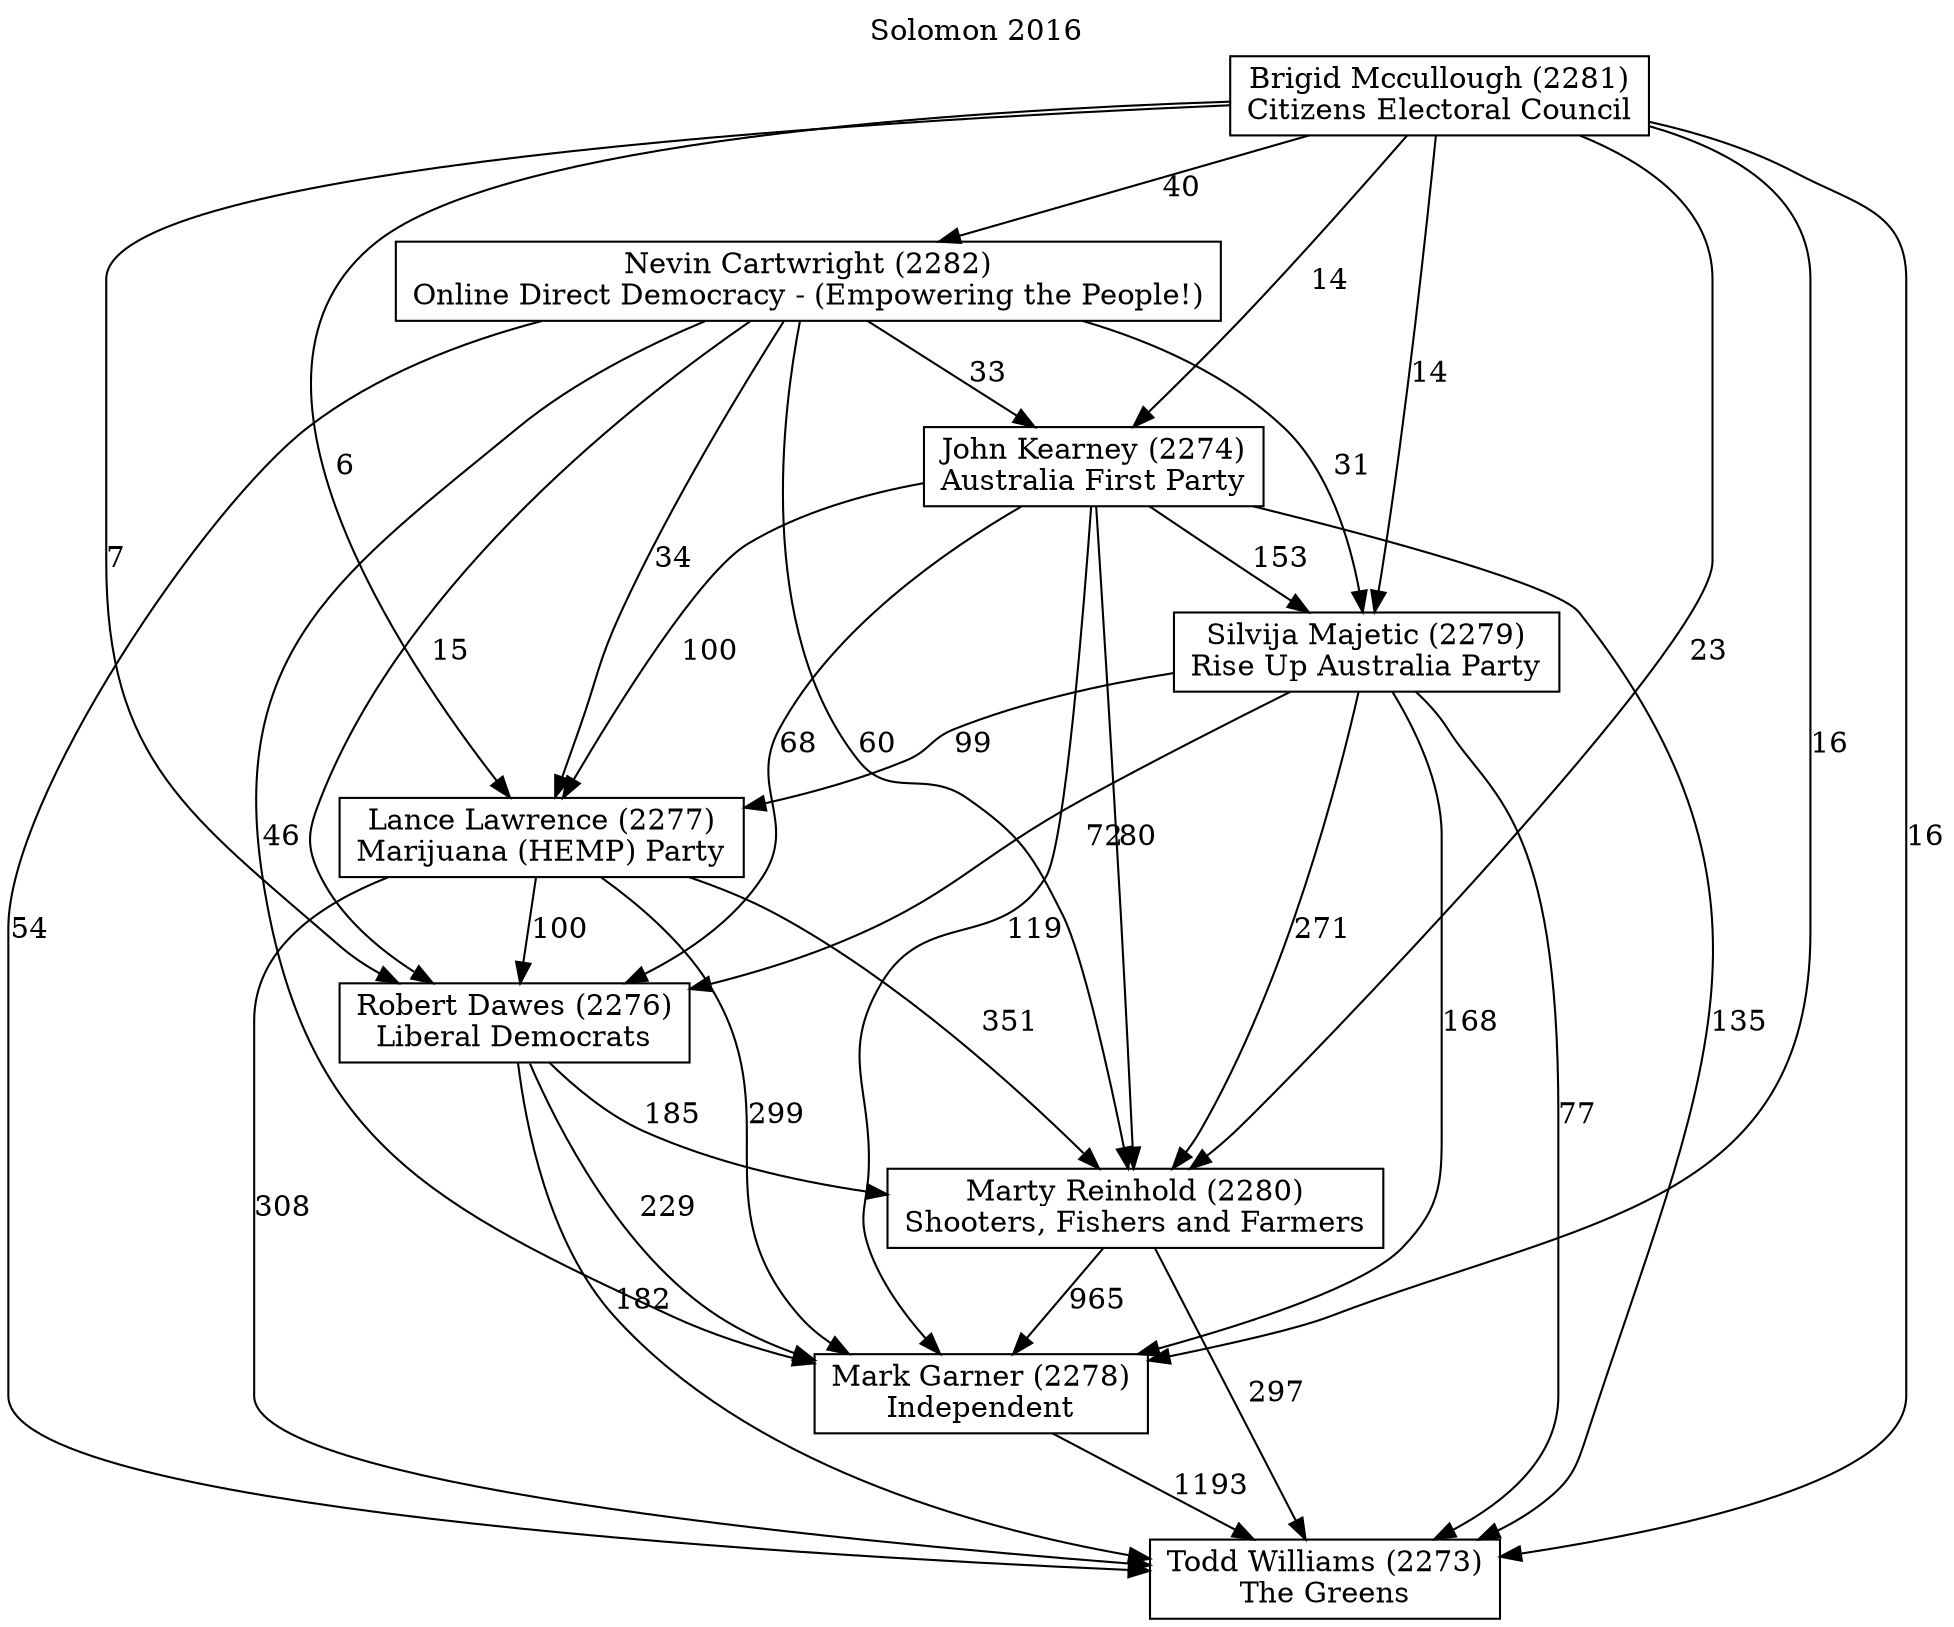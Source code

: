 // House preference flow
digraph "Todd Williams (2273)_Solomon_2016" {
	graph [label="Solomon 2016" labelloc=t mclimit=10]
	node [shape=box]
	"Nevin Cartwright (2282)" [label="Nevin Cartwright (2282)
Online Direct Democracy - (Empowering the People!)"]
	"Lance Lawrence (2277)" [label="Lance Lawrence (2277)
Marijuana (HEMP) Party"]
	"Todd Williams (2273)" [label="Todd Williams (2273)
The Greens"]
	"John Kearney (2274)" [label="John Kearney (2274)
Australia First Party"]
	"Marty Reinhold (2280)" [label="Marty Reinhold (2280)
Shooters, Fishers and Farmers"]
	"Mark Garner (2278)" [label="Mark Garner (2278)
Independent"]
	"Robert Dawes (2276)" [label="Robert Dawes (2276)
Liberal Democrats"]
	"Silvija Majetic (2279)" [label="Silvija Majetic (2279)
Rise Up Australia Party"]
	"Brigid Mccullough (2281)" [label="Brigid Mccullough (2281)
Citizens Electoral Council"]
	"John Kearney (2274)" -> "Silvija Majetic (2279)" [label=153]
	"Nevin Cartwright (2282)" -> "John Kearney (2274)" [label=33]
	"John Kearney (2274)" -> "Mark Garner (2278)" [label=119]
	"John Kearney (2274)" -> "Todd Williams (2273)" [label=135]
	"Robert Dawes (2276)" -> "Mark Garner (2278)" [label=229]
	"Nevin Cartwright (2282)" -> "Silvija Majetic (2279)" [label=31]
	"Brigid Mccullough (2281)" -> "Todd Williams (2273)" [label=16]
	"Silvija Majetic (2279)" -> "Robert Dawes (2276)" [label=72]
	"Marty Reinhold (2280)" -> "Todd Williams (2273)" [label=297]
	"Lance Lawrence (2277)" -> "Todd Williams (2273)" [label=308]
	"John Kearney (2274)" -> "Marty Reinhold (2280)" [label=80]
	"Silvija Majetic (2279)" -> "Marty Reinhold (2280)" [label=271]
	"Nevin Cartwright (2282)" -> "Mark Garner (2278)" [label=46]
	"Nevin Cartwright (2282)" -> "Marty Reinhold (2280)" [label=60]
	"Marty Reinhold (2280)" -> "Mark Garner (2278)" [label=965]
	"Brigid Mccullough (2281)" -> "Marty Reinhold (2280)" [label=23]
	"Lance Lawrence (2277)" -> "Marty Reinhold (2280)" [label=351]
	"Nevin Cartwright (2282)" -> "Lance Lawrence (2277)" [label=34]
	"Brigid Mccullough (2281)" -> "John Kearney (2274)" [label=14]
	"Nevin Cartwright (2282)" -> "Todd Williams (2273)" [label=54]
	"Silvija Majetic (2279)" -> "Mark Garner (2278)" [label=168]
	"Robert Dawes (2276)" -> "Marty Reinhold (2280)" [label=185]
	"Robert Dawes (2276)" -> "Todd Williams (2273)" [label=182]
	"Brigid Mccullough (2281)" -> "Lance Lawrence (2277)" [label=6]
	"Lance Lawrence (2277)" -> "Robert Dawes (2276)" [label=100]
	"Silvija Majetic (2279)" -> "Todd Williams (2273)" [label=77]
	"Nevin Cartwright (2282)" -> "Robert Dawes (2276)" [label=15]
	"Brigid Mccullough (2281)" -> "Robert Dawes (2276)" [label=7]
	"Lance Lawrence (2277)" -> "Mark Garner (2278)" [label=299]
	"Silvija Majetic (2279)" -> "Lance Lawrence (2277)" [label=99]
	"Brigid Mccullough (2281)" -> "Nevin Cartwright (2282)" [label=40]
	"Mark Garner (2278)" -> "Todd Williams (2273)" [label=1193]
	"Brigid Mccullough (2281)" -> "Mark Garner (2278)" [label=16]
	"John Kearney (2274)" -> "Robert Dawes (2276)" [label=68]
	"John Kearney (2274)" -> "Lance Lawrence (2277)" [label=100]
	"Brigid Mccullough (2281)" -> "Silvija Majetic (2279)" [label=14]
}
